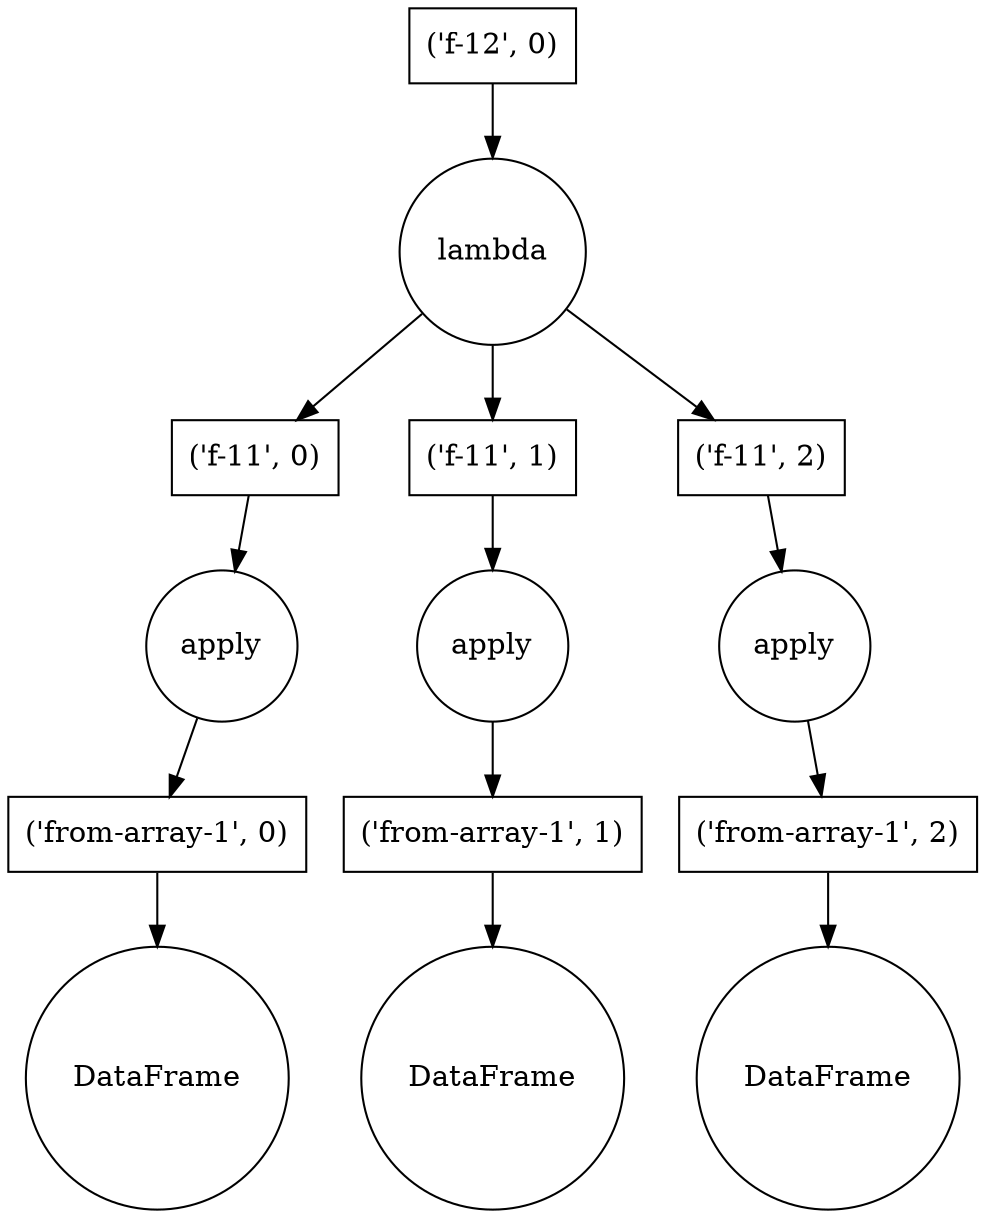 strict digraph G {
"-5559165775281348128" [shape=circle, label=apply];
"('f-12', 0)" [shape=box];
584190624031756547 [shape=circle, label=apply];
"-7268493500755381654" [shape=circle, label=apply];
97023219449674268 [shape=circle, label=DataFrame];
"('f-11', 0)" [shape=box, label="('f-11', 0)"];
"('f-11', 1)" [shape=box, label="('f-11', 1)"];
"('f-11', 2)" [shape=box, label="('f-11', 2)"];
"-6292191960271350542" [shape=circle, label=DataFrame];
"('from-array-1', 2)" [shape=box, label="('from-array-1', 2)"];
"-6833178345205854086" [shape=circle, label=DataFrame];
"('from-array-1', 1)" [shape=box, label="('from-array-1', 1)"];
6680825370834289340 [shape=circle, label=<lambda>];
"('from-array-1', 0)" [shape=box, label="('from-array-1', 0)"];
"-5559165775281348128" -> "('from-array-1', 0)";
"('f-12', 0)" -> 6680825370834289340;
584190624031756547 -> "('from-array-1', 1)";
"-7268493500755381654" -> "('from-array-1', 2)";
"('f-11', 0)" -> "-5559165775281348128";
"('f-11', 1)" -> 584190624031756547;
"('f-11', 2)" -> "-7268493500755381654";
"('from-array-1', 2)" -> 97023219449674268;
"('from-array-1', 1)" -> "-6833178345205854086";
6680825370834289340 -> "('f-11', 2)";
6680825370834289340 -> "('f-11', 0)";
6680825370834289340 -> "('f-11', 1)";
"('from-array-1', 0)" -> "-6292191960271350542";
}
